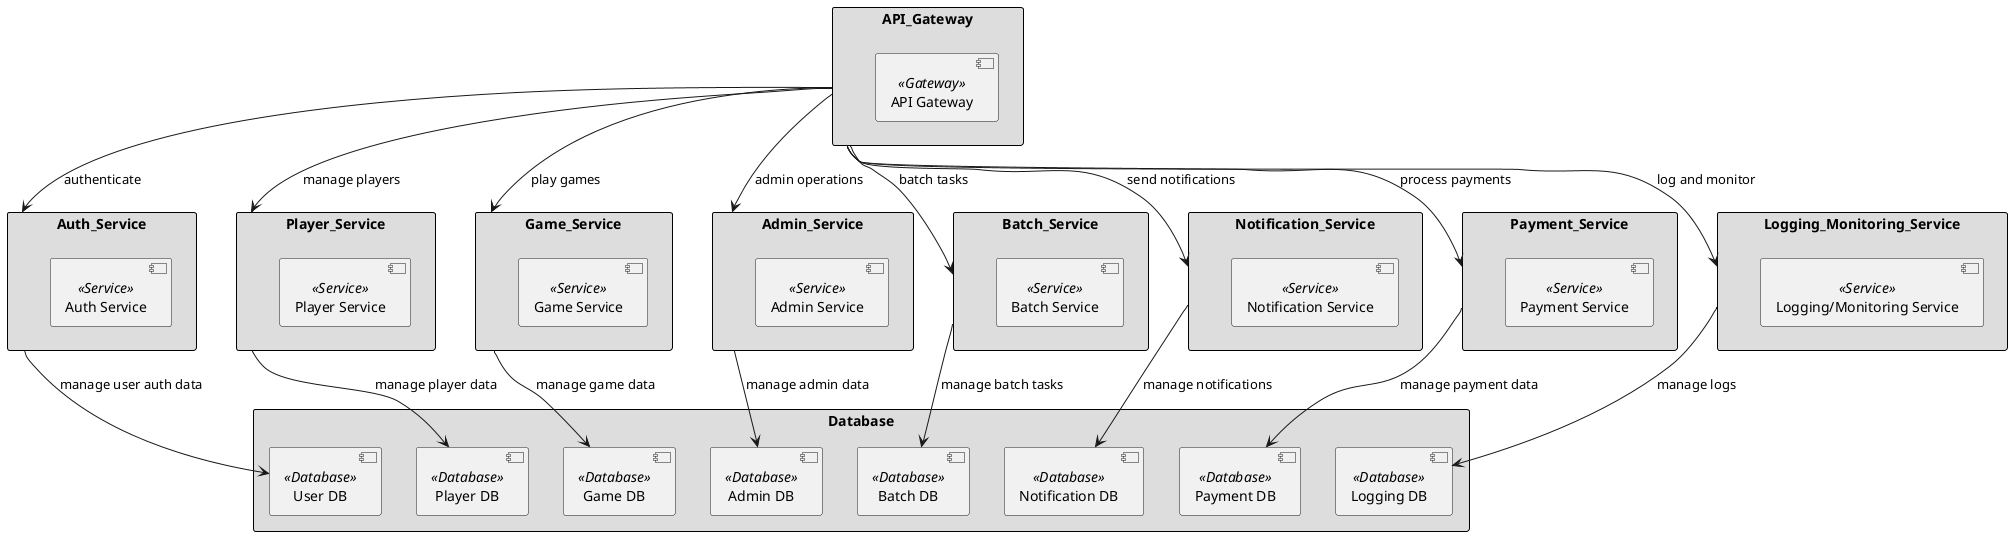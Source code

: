 @startuml
!define RECTANGLE class
skinparam rectangle {
  BackgroundColor #DDDDDD
  BorderColor #000000
}

rectangle API_Gateway {
  [API Gateway] <<Gateway>>
}

rectangle Auth_Service {
  [Auth Service] <<Service>>
}

rectangle Player_Service {
  [Player Service] <<Service>>
}

rectangle Game_Service {
  [Game Service] <<Service>>
}

rectangle Admin_Service {
  [Admin Service] <<Service>>
}

rectangle Batch_Service {
  [Batch Service] <<Service>>
}

rectangle Notification_Service {
  [Notification Service] <<Service>>
}

rectangle Payment_Service {
  [Payment Service] <<Service>>
}

rectangle Logging_Monitoring_Service {
  [Logging/Monitoring Service] <<Service>>
}

rectangle Database {
  [User DB] <<Database>>
  [Player DB] <<Database>>
  [Game DB] <<Database>>
  [Admin DB] <<Database>>
  [Batch DB] <<Database>>
  [Notification DB] <<Database>>
  [Payment DB] <<Database>>
  [Logging DB] <<Database>>
}

API_Gateway --> Auth_Service: authenticate
API_Gateway --> Player_Service: manage players
API_Gateway --> Game_Service: play games
API_Gateway --> Admin_Service: admin operations
API_Gateway --> Batch_Service: batch tasks
API_Gateway --> Notification_Service: send notifications
API_Gateway --> Payment_Service: process payments
API_Gateway --> Logging_Monitoring_Service: log and monitor

Auth_Service --> [User DB]: manage user auth data
Player_Service --> [Player DB]: manage player data
Game_Service --> [Game DB]: manage game data
Admin_Service --> [Admin DB]: manage admin data
Batch_Service --> [Batch DB]: manage batch tasks
Notification_Service --> [Notification DB]: manage notifications
Payment_Service --> [Payment DB]: manage payment data
Logging_Monitoring_Service --> [Logging DB]: manage logs

@enduml
